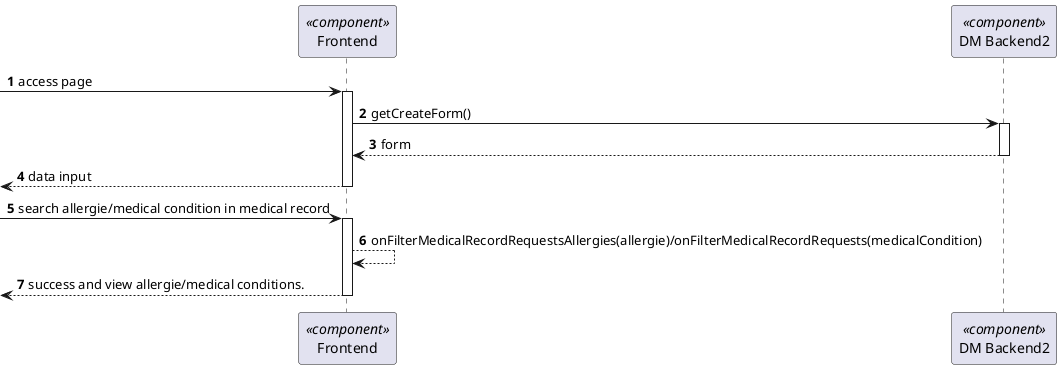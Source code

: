 @startuml 5.1.1
skinparam packageStyle rectangle
skinparam shadowing false

autonumber

participant "Frontend" as FE <<component>>
participant "DM Backend2" as BE <<component>>



 -> FE: access page
activate FE
FE -> BE: getCreateForm()
activate BE
BE --> FE: form
deactivate BE
<-- FE : data input
deactivate FE
 -> FE : search allergie/medical condition in medical record
activate FE
FE --> FE :  onFilterMedicalRecordRequestsAllergies(allergie)/onFilterMedicalRecordRequests(medicalCondition)

<-- FE: success and view allergie/medical conditions.
deactivate FE



@enduml